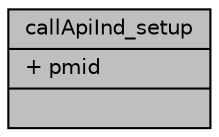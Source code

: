digraph "callApiInd_setup"
{
  edge [fontname="Helvetica",fontsize="10",labelfontname="Helvetica",labelfontsize="10"];
  node [fontname="Helvetica",fontsize="10",shape=record];
  Node5 [label="{callApiInd_setup\n|+ pmid\l|}",height=0.2,width=0.4,color="black", fillcolor="grey75", style="filled", fontcolor="black"];
}
